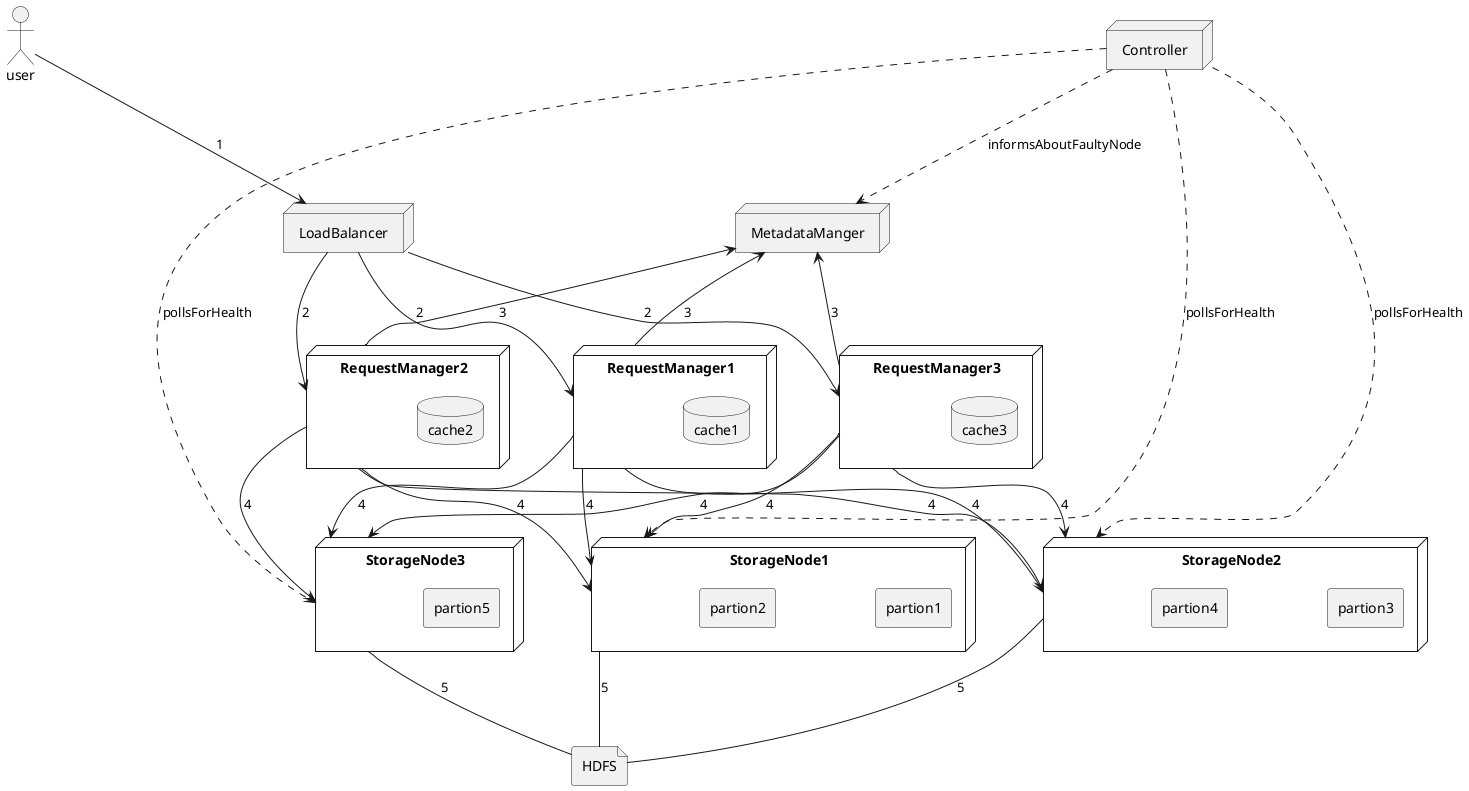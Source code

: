 @startuml
skinparam nodesep 100
skinparam ranksep 100

actor user
node LoadBalancer
node RequestManager1 {
   database cache1
}
node RequestManager2{
  database cache2
}
node RequestManager3 {
   database cache3
}
node Controller
node MetadataManger
node StorageNode1 {
    rectangle partion1
    rectangle partion2
}
node StorageNode2 {
 rectangle partion3
 rectangle partion4
}
node StorageNode3 {
 rectangle partion5
}
file HDFS

user --> LoadBalancer: 1

LoadBalancer --> RequestManager1: 2
LoadBalancer --> RequestManager2: 2
LoadBalancer --> RequestManager3: 2

MetadataManger <-- RequestManager1: 3
MetadataManger <-- RequestManager2: 3
MetadataManger <-- RequestManager3: 3

RequestManager1 --> StorageNode1: 4
RequestManager1 --> StorageNode2: 4
RequestManager1 --> StorageNode3: 4

RequestManager2 --> StorageNode1: 4
RequestManager2 --> StorageNode2: 4
RequestManager2 --> StorageNode3: 4

RequestManager3 --> StorageNode1: 4
RequestManager3 --> StorageNode2: 4
RequestManager3 --> StorageNode3: 4

StorageNode1 -- HDFS: 5
StorageNode2 -- HDFS: 5
StorageNode3 -- HDFS: 5

Controller ...> StorageNode1: pollsForHealth
Controller ...> StorageNode2: pollsForHealth
Controller ...> StorageNode3: pollsForHealth

Controller ..> MetadataManger: informsAboutFaultyNode
@enduml
